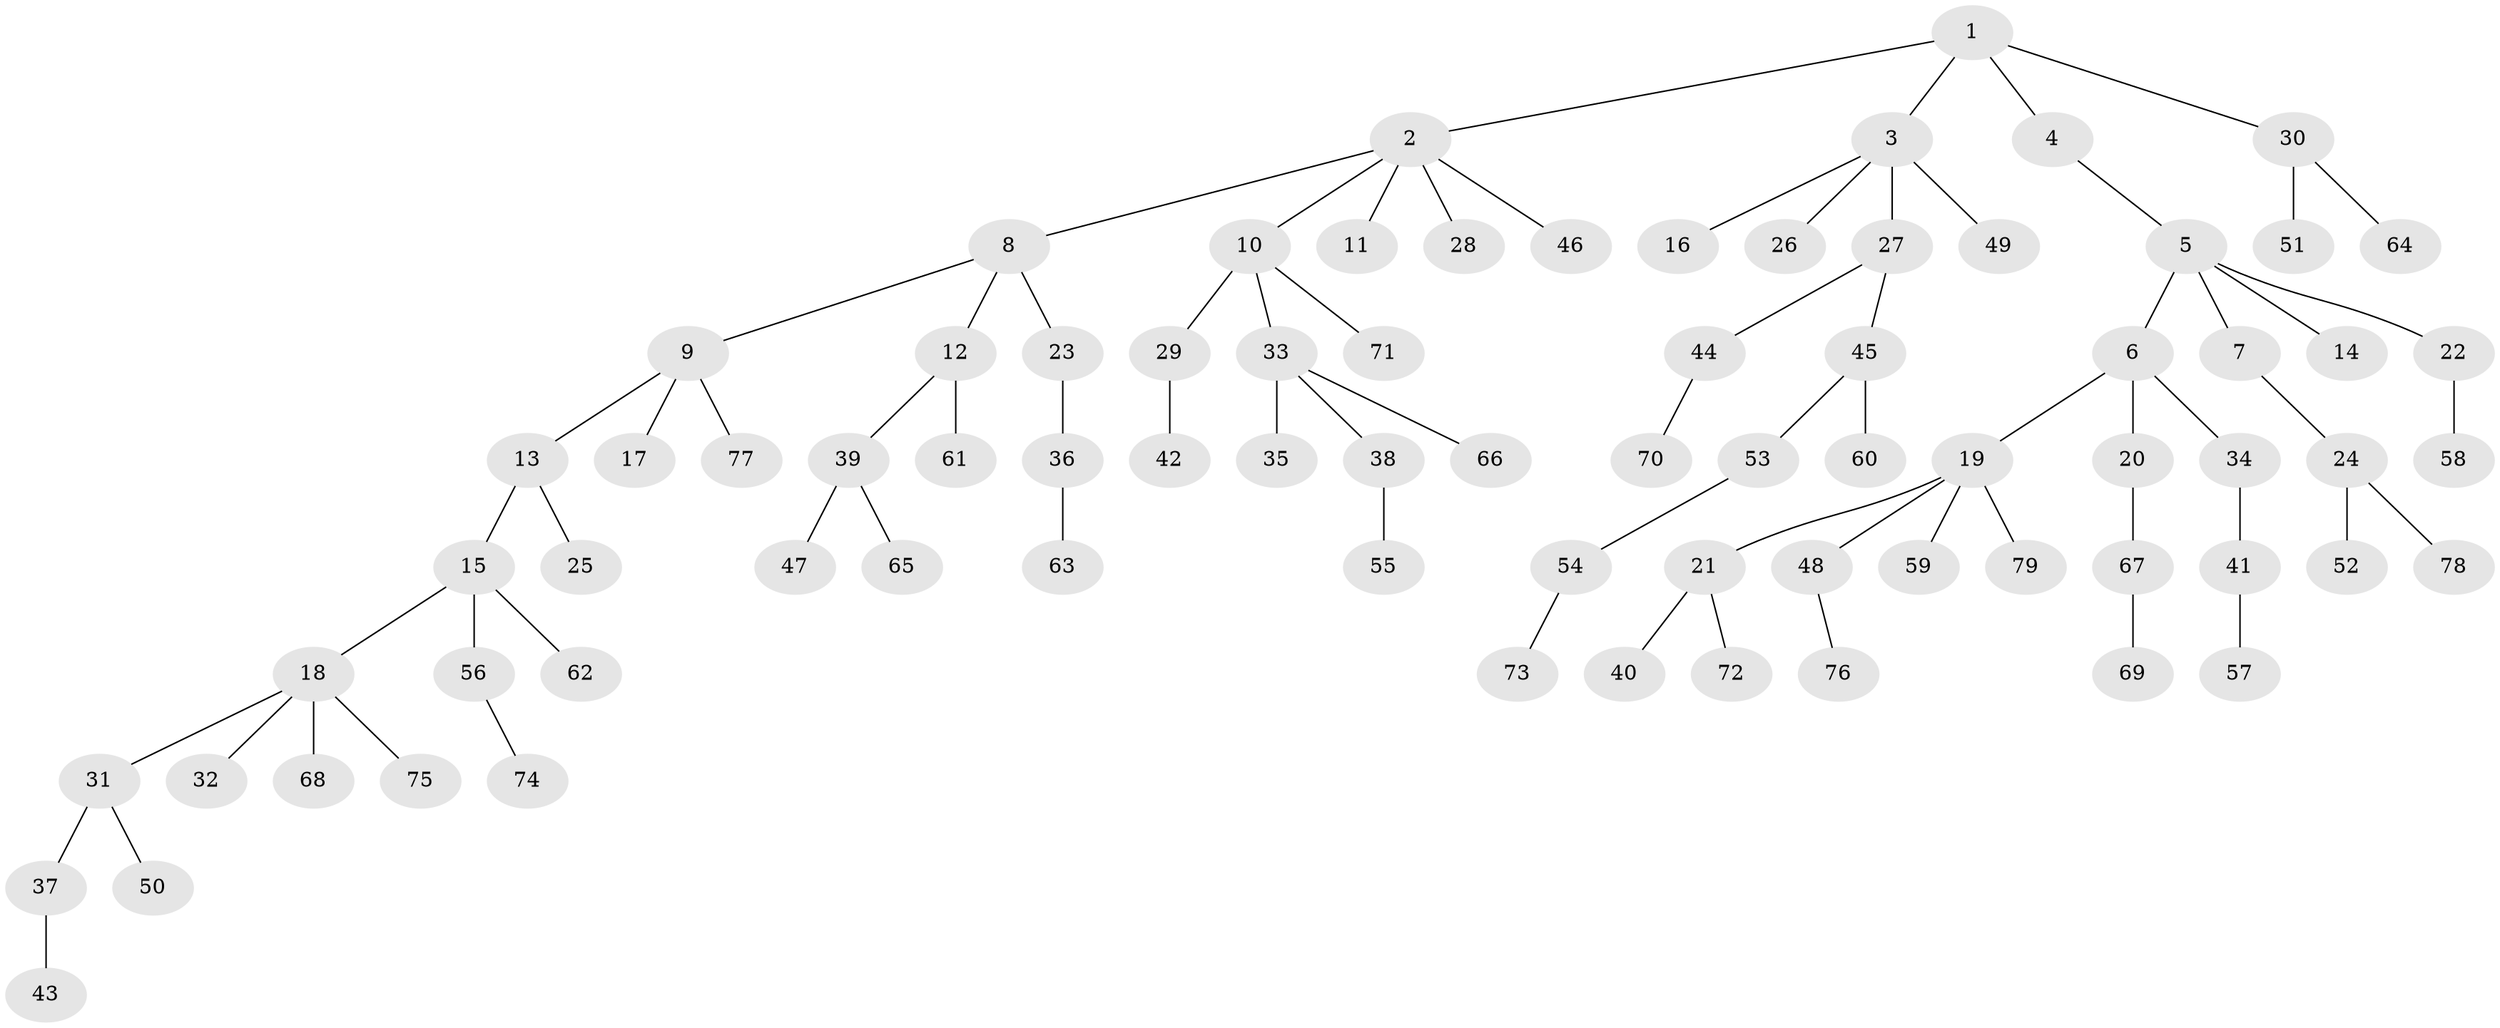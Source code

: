 // Generated by graph-tools (version 1.1) at 2025/26/03/09/25 03:26:23]
// undirected, 79 vertices, 78 edges
graph export_dot {
graph [start="1"]
  node [color=gray90,style=filled];
  1;
  2;
  3;
  4;
  5;
  6;
  7;
  8;
  9;
  10;
  11;
  12;
  13;
  14;
  15;
  16;
  17;
  18;
  19;
  20;
  21;
  22;
  23;
  24;
  25;
  26;
  27;
  28;
  29;
  30;
  31;
  32;
  33;
  34;
  35;
  36;
  37;
  38;
  39;
  40;
  41;
  42;
  43;
  44;
  45;
  46;
  47;
  48;
  49;
  50;
  51;
  52;
  53;
  54;
  55;
  56;
  57;
  58;
  59;
  60;
  61;
  62;
  63;
  64;
  65;
  66;
  67;
  68;
  69;
  70;
  71;
  72;
  73;
  74;
  75;
  76;
  77;
  78;
  79;
  1 -- 2;
  1 -- 3;
  1 -- 4;
  1 -- 30;
  2 -- 8;
  2 -- 10;
  2 -- 11;
  2 -- 28;
  2 -- 46;
  3 -- 16;
  3 -- 26;
  3 -- 27;
  3 -- 49;
  4 -- 5;
  5 -- 6;
  5 -- 7;
  5 -- 14;
  5 -- 22;
  6 -- 19;
  6 -- 20;
  6 -- 34;
  7 -- 24;
  8 -- 9;
  8 -- 12;
  8 -- 23;
  9 -- 13;
  9 -- 17;
  9 -- 77;
  10 -- 29;
  10 -- 33;
  10 -- 71;
  12 -- 39;
  12 -- 61;
  13 -- 15;
  13 -- 25;
  15 -- 18;
  15 -- 56;
  15 -- 62;
  18 -- 31;
  18 -- 32;
  18 -- 68;
  18 -- 75;
  19 -- 21;
  19 -- 48;
  19 -- 59;
  19 -- 79;
  20 -- 67;
  21 -- 40;
  21 -- 72;
  22 -- 58;
  23 -- 36;
  24 -- 52;
  24 -- 78;
  27 -- 44;
  27 -- 45;
  29 -- 42;
  30 -- 51;
  30 -- 64;
  31 -- 37;
  31 -- 50;
  33 -- 35;
  33 -- 38;
  33 -- 66;
  34 -- 41;
  36 -- 63;
  37 -- 43;
  38 -- 55;
  39 -- 47;
  39 -- 65;
  41 -- 57;
  44 -- 70;
  45 -- 53;
  45 -- 60;
  48 -- 76;
  53 -- 54;
  54 -- 73;
  56 -- 74;
  67 -- 69;
}
